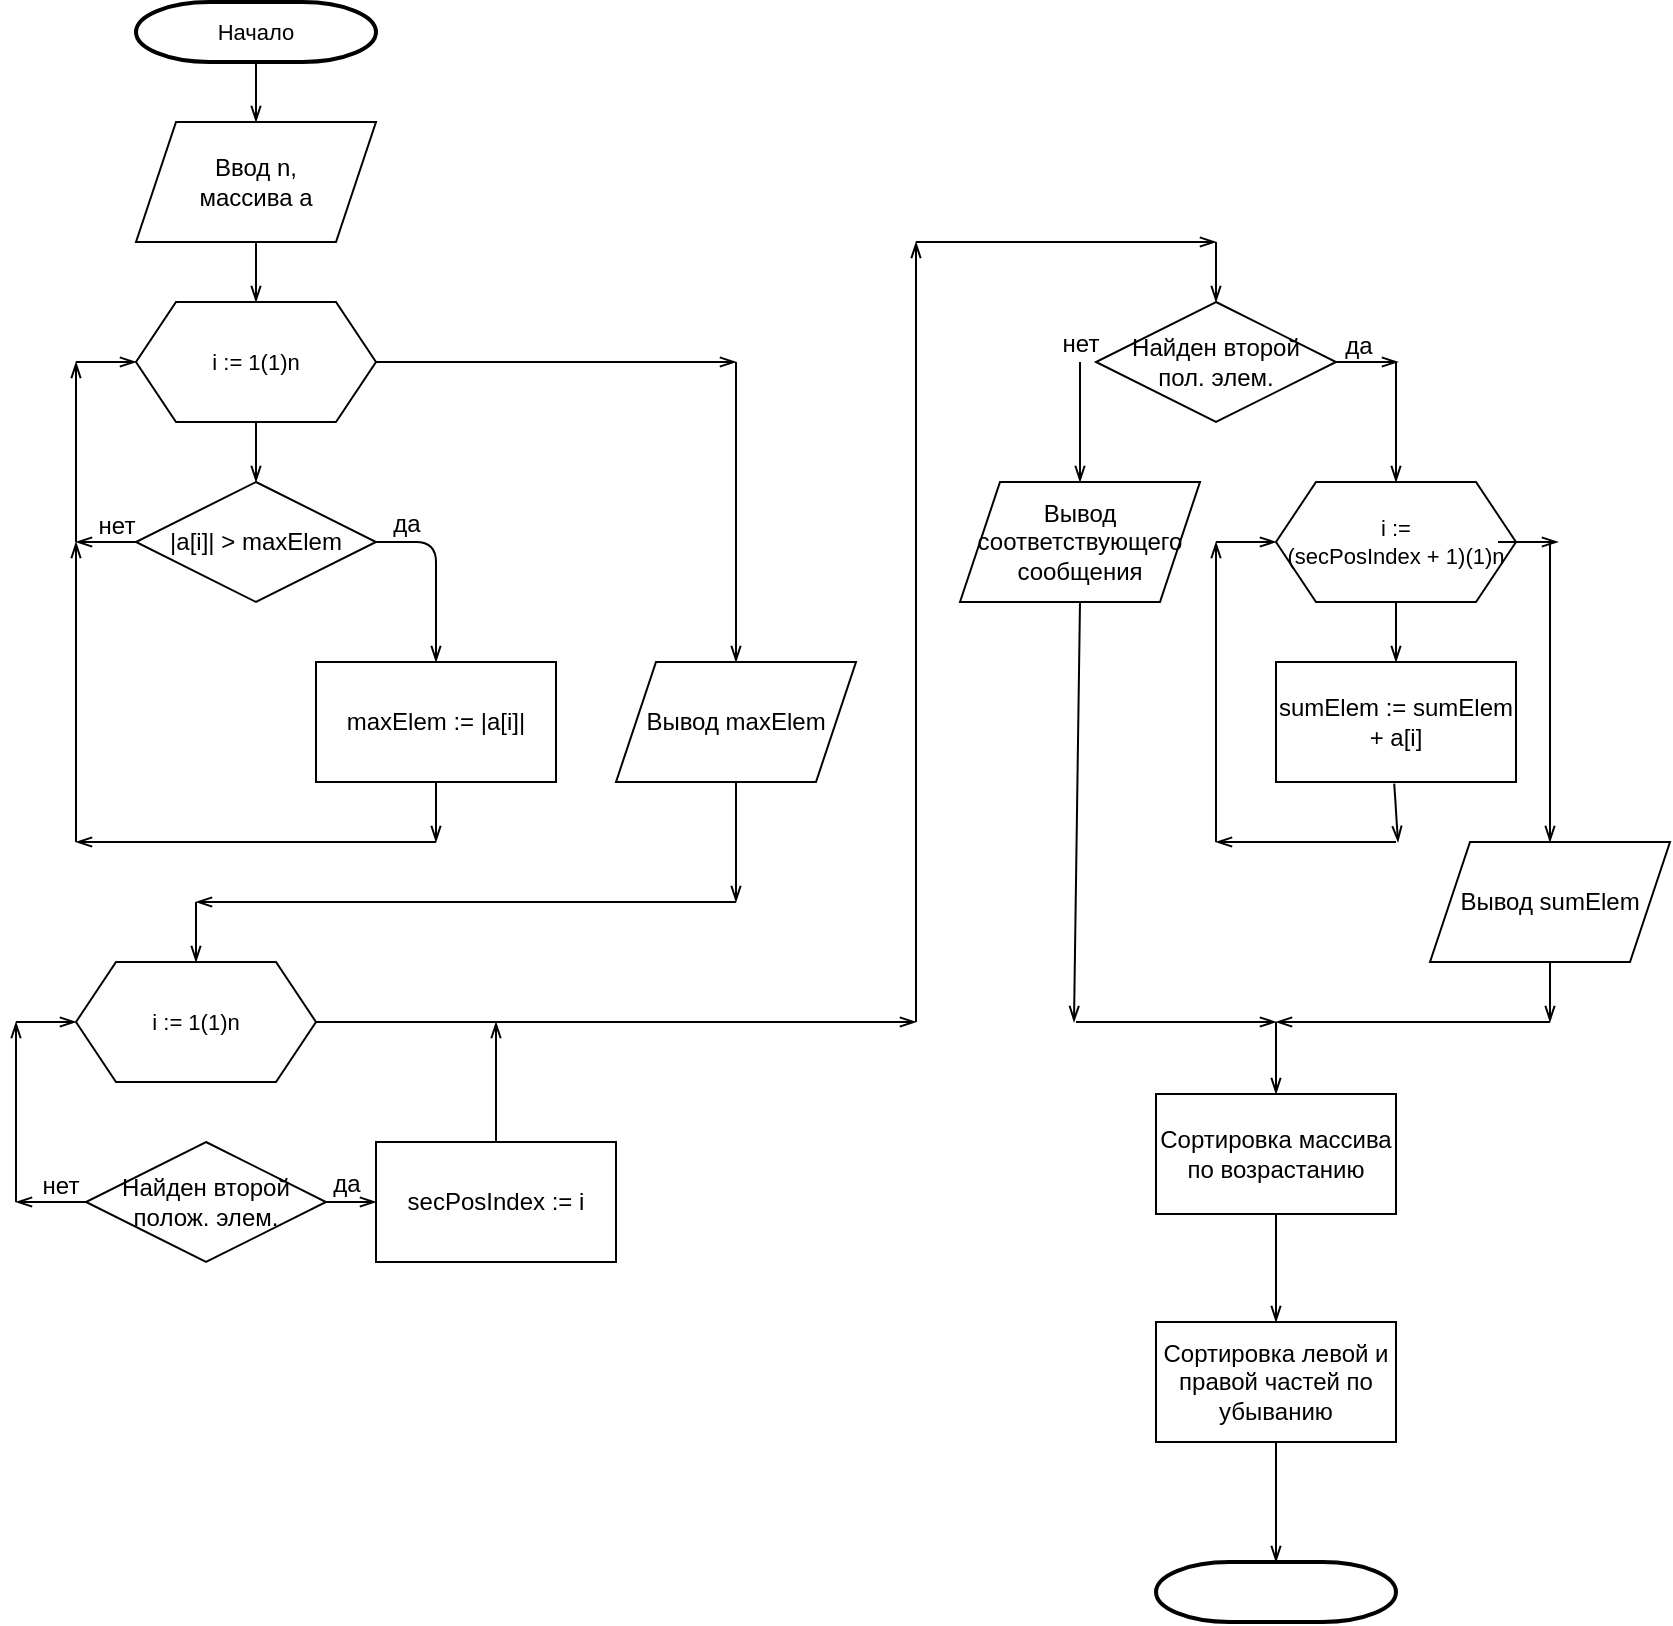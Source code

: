 <mxfile version="13.7.9" type="device"><diagram id="6onHNmdXIkqGI2BbR4fw" name="Страница 1"><mxGraphModel dx="3744" dy="1678" grid="1" gridSize="30" guides="1" tooltips="1" connect="1" arrows="1" fold="1" page="1" pageScale="1" pageWidth="827" pageHeight="1169" math="0" shadow="0"><root><mxCell id="0"/><mxCell id="1" parent="0"/><mxCell id="ZmWaKQ8keLdecmfE9wDX-3" style="edgeStyle=orthogonalEdgeStyle;rounded=0;orthogonalLoop=1;jettySize=auto;html=1;exitX=0.5;exitY=1;exitDx=0;exitDy=0;exitPerimeter=0;entryX=0.5;entryY=0;entryDx=0;entryDy=0;endArrow=openThin;endFill=0;" edge="1" parent="1" source="ZmWaKQ8keLdecmfE9wDX-1" target="ZmWaKQ8keLdecmfE9wDX-2"><mxGeometry relative="1" as="geometry"/></mxCell><mxCell id="ZmWaKQ8keLdecmfE9wDX-1" value="Начало" style="strokeWidth=2;html=1;shape=mxgraph.flowchart.terminator;whiteSpace=wrap;fontSize=11;" vertex="1" parent="1"><mxGeometry x="60" width="120" height="30" as="geometry"/></mxCell><mxCell id="ZmWaKQ8keLdecmfE9wDX-2" value="Ввод n,&lt;br&gt;массива a" style="shape=parallelogram;perimeter=parallelogramPerimeter;whiteSpace=wrap;html=1;fixedSize=1;" vertex="1" parent="1"><mxGeometry x="60.0" y="60" width="120" height="60" as="geometry"/></mxCell><mxCell id="ZmWaKQ8keLdecmfE9wDX-4" style="edgeStyle=orthogonalEdgeStyle;rounded=0;orthogonalLoop=1;jettySize=auto;html=1;exitX=0.5;exitY=1;exitDx=0;exitDy=0;endArrow=openThin;endFill=0;entryX=0.5;entryY=0;entryDx=0;entryDy=0;" edge="1" parent="1" source="ZmWaKQ8keLdecmfE9wDX-2" target="ZmWaKQ8keLdecmfE9wDX-5"><mxGeometry relative="1" as="geometry"><mxPoint x="150" y="60" as="sourcePoint"/><mxPoint x="270" y="180" as="targetPoint"/></mxGeometry></mxCell><mxCell id="ZmWaKQ8keLdecmfE9wDX-5" value="i := 1(1)n" style="shape=hexagon;perimeter=hexagonPerimeter2;whiteSpace=wrap;html=1;fixedSize=1;fontSize=11;" vertex="1" parent="1"><mxGeometry x="60" y="150" width="120" height="60" as="geometry"/></mxCell><mxCell id="ZmWaKQ8keLdecmfE9wDX-6" value="|a[i]| &amp;gt; maxElem" style="rhombus;whiteSpace=wrap;html=1;" vertex="1" parent="1"><mxGeometry x="60" y="240" width="120" height="60" as="geometry"/></mxCell><mxCell id="ZmWaKQ8keLdecmfE9wDX-7" value="maxElem := |a[i]|" style="rounded=0;whiteSpace=wrap;html=1;" vertex="1" parent="1"><mxGeometry x="150" y="330" width="120" height="60" as="geometry"/></mxCell><mxCell id="ZmWaKQ8keLdecmfE9wDX-8" value="" style="endArrow=openThin;html=1;fontFamily=Times New Roman;fontSize=14;endFill=0;entryX=0.5;entryY=0;entryDx=0;entryDy=0;exitX=0.5;exitY=1;exitDx=0;exitDy=0;" edge="1" parent="1" source="ZmWaKQ8keLdecmfE9wDX-5" target="ZmWaKQ8keLdecmfE9wDX-6"><mxGeometry width="50" height="50" relative="1" as="geometry"><mxPoint x="240" y="230" as="sourcePoint"/><mxPoint x="290" y="180" as="targetPoint"/></mxGeometry></mxCell><mxCell id="ZmWaKQ8keLdecmfE9wDX-9" value="" style="endArrow=openThin;html=1;fontFamily=Times New Roman;fontSize=14;endFill=0;exitX=1;exitY=0.5;exitDx=0;exitDy=0;entryX=0.5;entryY=0;entryDx=0;entryDy=0;" edge="1" parent="1" source="ZmWaKQ8keLdecmfE9wDX-6" target="ZmWaKQ8keLdecmfE9wDX-7"><mxGeometry width="50" height="50" relative="1" as="geometry"><mxPoint x="210" y="230" as="sourcePoint"/><mxPoint x="260" y="180" as="targetPoint"/><Array as="points"><mxPoint x="210" y="270"/></Array></mxGeometry></mxCell><mxCell id="ZmWaKQ8keLdecmfE9wDX-10" value="да" style="text;html=1;align=center;verticalAlign=middle;resizable=0;points=[];autosize=1;" vertex="1" parent="1"><mxGeometry x="180" y="246" width="30" height="30" as="geometry"/></mxCell><mxCell id="ZmWaKQ8keLdecmfE9wDX-11" value="" style="endArrow=openThin;html=1;fontFamily=Times New Roman;fontSize=14;endFill=0;exitX=0.5;exitY=1;exitDx=0;exitDy=0;" edge="1" parent="1" source="ZmWaKQ8keLdecmfE9wDX-7"><mxGeometry width="50" height="50" relative="1" as="geometry"><mxPoint x="180" y="350" as="sourcePoint"/><mxPoint x="210" y="420" as="targetPoint"/></mxGeometry></mxCell><mxCell id="ZmWaKQ8keLdecmfE9wDX-12" value="" style="endArrow=openThin;html=1;fontFamily=Times New Roman;fontSize=14;endFill=0;" edge="1" parent="1"><mxGeometry width="50" height="50" relative="1" as="geometry"><mxPoint x="210" y="420" as="sourcePoint"/><mxPoint x="30" y="420" as="targetPoint"/></mxGeometry></mxCell><mxCell id="ZmWaKQ8keLdecmfE9wDX-13" value="" style="endArrow=openThin;html=1;fontFamily=Times New Roman;fontSize=14;endFill=0;" edge="1" parent="1"><mxGeometry width="50" height="50" relative="1" as="geometry"><mxPoint x="30" y="420" as="sourcePoint"/><mxPoint x="30" y="270" as="targetPoint"/></mxGeometry></mxCell><mxCell id="ZmWaKQ8keLdecmfE9wDX-14" value="" style="endArrow=openThin;html=1;fontFamily=Times New Roman;fontSize=14;endFill=0;exitX=0;exitY=0.5;exitDx=0;exitDy=0;" edge="1" parent="1" source="ZmWaKQ8keLdecmfE9wDX-6"><mxGeometry width="50" height="50" relative="1" as="geometry"><mxPoint x="180" y="350" as="sourcePoint"/><mxPoint x="30" y="270" as="targetPoint"/></mxGeometry></mxCell><mxCell id="ZmWaKQ8keLdecmfE9wDX-15" value="" style="endArrow=openThin;html=1;fontFamily=Times New Roman;fontSize=14;endFill=0;" edge="1" parent="1"><mxGeometry width="50" height="50" relative="1" as="geometry"><mxPoint x="30" y="270" as="sourcePoint"/><mxPoint x="30" y="180" as="targetPoint"/></mxGeometry></mxCell><mxCell id="ZmWaKQ8keLdecmfE9wDX-16" value="" style="endArrow=openThin;html=1;fontFamily=Times New Roman;fontSize=14;endFill=0;entryX=0;entryY=0.5;entryDx=0;entryDy=0;" edge="1" parent="1" target="ZmWaKQ8keLdecmfE9wDX-5"><mxGeometry width="50" height="50" relative="1" as="geometry"><mxPoint x="30" y="180" as="sourcePoint"/><mxPoint x="230" y="300" as="targetPoint"/></mxGeometry></mxCell><mxCell id="ZmWaKQ8keLdecmfE9wDX-17" value="нет" style="text;html=1;align=center;verticalAlign=middle;resizable=0;points=[];autosize=1;" vertex="1" parent="1"><mxGeometry x="35" y="247" width="30" height="30" as="geometry"/></mxCell><mxCell id="ZmWaKQ8keLdecmfE9wDX-18" value="Вывод maxElem" style="shape=parallelogram;perimeter=parallelogramPerimeter;whiteSpace=wrap;html=1;fixedSize=1;" vertex="1" parent="1"><mxGeometry x="300.0" y="330" width="120" height="60" as="geometry"/></mxCell><mxCell id="ZmWaKQ8keLdecmfE9wDX-19" value="" style="endArrow=openThin;html=1;fontFamily=Times New Roman;fontSize=14;endFill=0;exitX=1;exitY=0.5;exitDx=0;exitDy=0;" edge="1" parent="1" source="ZmWaKQ8keLdecmfE9wDX-5"><mxGeometry width="50" height="50" relative="1" as="geometry"><mxPoint x="180" y="200" as="sourcePoint"/><mxPoint x="360" y="180" as="targetPoint"/></mxGeometry></mxCell><mxCell id="ZmWaKQ8keLdecmfE9wDX-20" value="" style="endArrow=openThin;html=1;fontFamily=Times New Roman;fontSize=14;endFill=0;entryX=0.5;entryY=0;entryDx=0;entryDy=0;" edge="1" parent="1" target="ZmWaKQ8keLdecmfE9wDX-18"><mxGeometry width="50" height="50" relative="1" as="geometry"><mxPoint x="360" y="180" as="sourcePoint"/><mxPoint x="230" y="210" as="targetPoint"/></mxGeometry></mxCell><mxCell id="ZmWaKQ8keLdecmfE9wDX-21" value="i := 1(1)n" style="shape=hexagon;perimeter=hexagonPerimeter2;whiteSpace=wrap;html=1;fixedSize=1;fontSize=11;" vertex="1" parent="1"><mxGeometry x="30" y="480" width="120" height="60" as="geometry"/></mxCell><mxCell id="ZmWaKQ8keLdecmfE9wDX-22" value="Найден второй полож. элем." style="rhombus;whiteSpace=wrap;html=1;" vertex="1" parent="1"><mxGeometry x="35" y="570" width="120" height="60" as="geometry"/></mxCell><mxCell id="ZmWaKQ8keLdecmfE9wDX-23" value="secPosIndex := i" style="rounded=0;whiteSpace=wrap;html=1;" vertex="1" parent="1"><mxGeometry x="180" y="570" width="120" height="60" as="geometry"/></mxCell><mxCell id="ZmWaKQ8keLdecmfE9wDX-24" value="" style="endArrow=openThin;html=1;fontFamily=Times New Roman;fontSize=14;endFill=0;entryX=0;entryY=0.5;entryDx=0;entryDy=0;" edge="1" parent="1" target="ZmWaKQ8keLdecmfE9wDX-21"><mxGeometry width="50" height="50" relative="1" as="geometry"><mxPoint y="510" as="sourcePoint"/><mxPoint x="230" y="600" as="targetPoint"/></mxGeometry></mxCell><mxCell id="ZmWaKQ8keLdecmfE9wDX-25" value="" style="endArrow=openThin;html=1;fontFamily=Times New Roman;fontSize=14;endFill=0;" edge="1" parent="1"><mxGeometry width="50" height="50" relative="1" as="geometry"><mxPoint y="600" as="sourcePoint"/><mxPoint y="510" as="targetPoint"/></mxGeometry></mxCell><mxCell id="ZmWaKQ8keLdecmfE9wDX-26" value="" style="endArrow=openThin;html=1;fontFamily=Times New Roman;fontSize=14;endFill=0;" edge="1" parent="1" source="ZmWaKQ8keLdecmfE9wDX-22"><mxGeometry width="50" height="50" relative="1" as="geometry"><mxPoint x="180" y="650" as="sourcePoint"/><mxPoint y="600" as="targetPoint"/></mxGeometry></mxCell><mxCell id="ZmWaKQ8keLdecmfE9wDX-27" value="" style="endArrow=openThin;html=1;fontFamily=Times New Roman;fontSize=14;endFill=0;exitX=1;exitY=0.5;exitDx=0;exitDy=0;entryX=0;entryY=0.5;entryDx=0;entryDy=0;" edge="1" parent="1" source="ZmWaKQ8keLdecmfE9wDX-22" target="ZmWaKQ8keLdecmfE9wDX-23"><mxGeometry width="50" height="50" relative="1" as="geometry"><mxPoint x="180" y="650" as="sourcePoint"/><mxPoint x="230" y="600" as="targetPoint"/></mxGeometry></mxCell><mxCell id="ZmWaKQ8keLdecmfE9wDX-28" value="да" style="text;html=1;align=center;verticalAlign=middle;resizable=0;points=[];autosize=1;" vertex="1" parent="1"><mxGeometry x="150" y="576" width="30" height="30" as="geometry"/></mxCell><mxCell id="ZmWaKQ8keLdecmfE9wDX-29" value="нет" style="text;html=1;align=center;verticalAlign=middle;resizable=0;points=[];autosize=1;" vertex="1" parent="1"><mxGeometry x="7" y="577" width="30" height="30" as="geometry"/></mxCell><mxCell id="ZmWaKQ8keLdecmfE9wDX-30" value="" style="endArrow=openThin;html=1;fontFamily=Times New Roman;fontSize=14;endFill=0;" edge="1" parent="1"><mxGeometry width="50" height="50" relative="1" as="geometry"><mxPoint x="360" y="450" as="sourcePoint"/><mxPoint x="90" y="450" as="targetPoint"/></mxGeometry></mxCell><mxCell id="ZmWaKQ8keLdecmfE9wDX-31" value="" style="endArrow=openThin;html=1;fontFamily=Times New Roman;fontSize=14;endFill=0;exitX=0.5;exitY=1;exitDx=0;exitDy=0;" edge="1" parent="1" source="ZmWaKQ8keLdecmfE9wDX-18"><mxGeometry width="50" height="50" relative="1" as="geometry"><mxPoint x="180" y="650" as="sourcePoint"/><mxPoint x="360" y="450" as="targetPoint"/></mxGeometry></mxCell><mxCell id="ZmWaKQ8keLdecmfE9wDX-32" value="" style="endArrow=openThin;html=1;fontFamily=Times New Roman;fontSize=14;endFill=0;entryX=0.5;entryY=0;entryDx=0;entryDy=0;" edge="1" parent="1" target="ZmWaKQ8keLdecmfE9wDX-21"><mxGeometry width="50" height="50" relative="1" as="geometry"><mxPoint x="90" y="450" as="sourcePoint"/><mxPoint x="230" y="600" as="targetPoint"/></mxGeometry></mxCell><mxCell id="ZmWaKQ8keLdecmfE9wDX-33" value="" style="endArrow=openThin;html=1;fontFamily=Times New Roman;fontSize=14;endFill=0;exitX=1;exitY=0.5;exitDx=0;exitDy=0;" edge="1" parent="1" source="ZmWaKQ8keLdecmfE9wDX-21"><mxGeometry width="50" height="50" relative="1" as="geometry"><mxPoint x="180" y="650" as="sourcePoint"/><mxPoint x="450" y="510" as="targetPoint"/></mxGeometry></mxCell><mxCell id="ZmWaKQ8keLdecmfE9wDX-35" value="" style="endArrow=openThin;html=1;fontFamily=Times New Roman;fontSize=14;endFill=0;" edge="1" parent="1"><mxGeometry width="50" height="50" relative="1" as="geometry"><mxPoint x="450" y="510" as="sourcePoint"/><mxPoint x="450" y="120" as="targetPoint"/></mxGeometry></mxCell><mxCell id="ZmWaKQ8keLdecmfE9wDX-36" value="" style="endArrow=openThin;html=1;fontFamily=Times New Roman;fontSize=14;endFill=0;exitX=0.5;exitY=0;exitDx=0;exitDy=0;" edge="1" parent="1" source="ZmWaKQ8keLdecmfE9wDX-23"><mxGeometry width="50" height="50" relative="1" as="geometry"><mxPoint x="244" y="570" as="sourcePoint"/><mxPoint x="240" y="510" as="targetPoint"/></mxGeometry></mxCell><mxCell id="ZmWaKQ8keLdecmfE9wDX-37" value="" style="endArrow=openThin;html=1;fontFamily=Times New Roman;fontSize=14;endFill=0;" edge="1" parent="1"><mxGeometry width="50" height="50" relative="1" as="geometry"><mxPoint x="450" y="120" as="sourcePoint"/><mxPoint x="600" y="120" as="targetPoint"/></mxGeometry></mxCell><mxCell id="ZmWaKQ8keLdecmfE9wDX-38" value="Найден второй&lt;br&gt;пол. элем." style="rhombus;whiteSpace=wrap;html=1;" vertex="1" parent="1"><mxGeometry x="540" y="150" width="120" height="60" as="geometry"/></mxCell><mxCell id="ZmWaKQ8keLdecmfE9wDX-39" value="" style="endArrow=openThin;html=1;fontFamily=Times New Roman;fontSize=14;endFill=0;entryX=0.5;entryY=0;entryDx=0;entryDy=0;" edge="1" parent="1" target="ZmWaKQ8keLdecmfE9wDX-38"><mxGeometry width="50" height="50" relative="1" as="geometry"><mxPoint x="600" y="120" as="sourcePoint"/><mxPoint x="230" y="270" as="targetPoint"/></mxGeometry></mxCell><mxCell id="ZmWaKQ8keLdecmfE9wDX-41" value="Вывод соответствующего сообщения" style="shape=parallelogram;perimeter=parallelogramPerimeter;whiteSpace=wrap;html=1;fixedSize=1;" vertex="1" parent="1"><mxGeometry x="472.0" y="240" width="120" height="60" as="geometry"/></mxCell><mxCell id="ZmWaKQ8keLdecmfE9wDX-42" value="i :=&lt;br&gt;(secPosIndex + 1)(1)n" style="shape=hexagon;perimeter=hexagonPerimeter2;whiteSpace=wrap;html=1;fixedSize=1;fontSize=11;" vertex="1" parent="1"><mxGeometry x="630" y="240" width="120" height="60" as="geometry"/></mxCell><mxCell id="ZmWaKQ8keLdecmfE9wDX-43" value="" style="endArrow=openThin;html=1;fontFamily=Times New Roman;fontSize=14;endFill=0;entryX=0.5;entryY=0;entryDx=0;entryDy=0;" edge="1" parent="1" target="ZmWaKQ8keLdecmfE9wDX-41"><mxGeometry width="50" height="50" relative="1" as="geometry"><mxPoint x="532" y="180" as="sourcePoint"/><mxPoint x="650" y="330" as="targetPoint"/></mxGeometry></mxCell><mxCell id="ZmWaKQ8keLdecmfE9wDX-44" value="" style="endArrow=openThin;html=1;fontFamily=Times New Roman;fontSize=14;endFill=0;" edge="1" parent="1"><mxGeometry width="50" height="50" relative="1" as="geometry"><mxPoint x="532" y="180" as="sourcePoint"/><mxPoint x="532" y="180" as="targetPoint"/></mxGeometry></mxCell><mxCell id="ZmWaKQ8keLdecmfE9wDX-46" value="нет" style="text;html=1;align=center;verticalAlign=middle;resizable=0;points=[];autosize=1;" vertex="1" parent="1"><mxGeometry x="517" y="156" width="30" height="30" as="geometry"/></mxCell><mxCell id="ZmWaKQ8keLdecmfE9wDX-47" value="" style="endArrow=openThin;html=1;fontFamily=Times New Roman;fontSize=14;endFill=0;entryX=0.5;entryY=0;entryDx=0;entryDy=0;" edge="1" parent="1" target="ZmWaKQ8keLdecmfE9wDX-42"><mxGeometry width="50" height="50" relative="1" as="geometry"><mxPoint x="690" y="180" as="sourcePoint"/><mxPoint x="680" y="240" as="targetPoint"/></mxGeometry></mxCell><mxCell id="ZmWaKQ8keLdecmfE9wDX-48" value="" style="endArrow=openThin;html=1;fontFamily=Times New Roman;fontSize=14;endFill=0;exitX=1;exitY=0.5;exitDx=0;exitDy=0;" edge="1" parent="1" source="ZmWaKQ8keLdecmfE9wDX-38"><mxGeometry width="50" height="50" relative="1" as="geometry"><mxPoint x="671" y="180" as="sourcePoint"/><mxPoint x="691" y="180" as="targetPoint"/></mxGeometry></mxCell><mxCell id="ZmWaKQ8keLdecmfE9wDX-49" value="да" style="text;html=1;align=center;verticalAlign=middle;resizable=0;points=[];autosize=1;" vertex="1" parent="1"><mxGeometry x="656" y="157" width="30" height="30" as="geometry"/></mxCell><mxCell id="ZmWaKQ8keLdecmfE9wDX-50" value="sumElem := sumElem + a[i]" style="rounded=0;whiteSpace=wrap;html=1;" vertex="1" parent="1"><mxGeometry x="630" y="330" width="120" height="60" as="geometry"/></mxCell><mxCell id="ZmWaKQ8keLdecmfE9wDX-51" value="" style="endArrow=openThin;html=1;fontFamily=Times New Roman;fontSize=14;endFill=0;entryX=0.5;entryY=0;entryDx=0;entryDy=0;exitX=0.5;exitY=1;exitDx=0;exitDy=0;" edge="1" parent="1" source="ZmWaKQ8keLdecmfE9wDX-42" target="ZmWaKQ8keLdecmfE9wDX-50"><mxGeometry width="50" height="50" relative="1" as="geometry"><mxPoint x="630" y="380" as="sourcePoint"/><mxPoint x="680" y="330" as="targetPoint"/></mxGeometry></mxCell><mxCell id="ZmWaKQ8keLdecmfE9wDX-52" value="" style="endArrow=openThin;html=1;fontFamily=Times New Roman;fontSize=14;endFill=0;exitX=0.401;exitY=1.014;exitDx=0;exitDy=0;exitPerimeter=0;" edge="1" parent="1"><mxGeometry width="50" height="50" relative="1" as="geometry"><mxPoint x="689.12" y="390.84" as="sourcePoint"/><mxPoint x="691" y="420" as="targetPoint"/></mxGeometry></mxCell><mxCell id="ZmWaKQ8keLdecmfE9wDX-54" value="" style="endArrow=openThin;html=1;fontFamily=Times New Roman;fontSize=14;endFill=0;" edge="1" parent="1"><mxGeometry width="50" height="50" relative="1" as="geometry"><mxPoint x="690" y="420" as="sourcePoint"/><mxPoint x="600" y="420" as="targetPoint"/></mxGeometry></mxCell><mxCell id="ZmWaKQ8keLdecmfE9wDX-55" value="" style="endArrow=openThin;html=1;fontFamily=Times New Roman;fontSize=14;endFill=0;" edge="1" parent="1"><mxGeometry width="50" height="50" relative="1" as="geometry"><mxPoint x="600" y="420" as="sourcePoint"/><mxPoint x="600" y="270" as="targetPoint"/></mxGeometry></mxCell><mxCell id="ZmWaKQ8keLdecmfE9wDX-56" value="" style="endArrow=openThin;html=1;fontFamily=Times New Roman;fontSize=14;endFill=0;entryX=0;entryY=0.5;entryDx=0;entryDy=0;" edge="1" parent="1" target="ZmWaKQ8keLdecmfE9wDX-42"><mxGeometry width="50" height="50" relative="1" as="geometry"><mxPoint x="600" y="270" as="sourcePoint"/><mxPoint x="680" y="330" as="targetPoint"/></mxGeometry></mxCell><mxCell id="ZmWaKQ8keLdecmfE9wDX-57" value="" style="endArrow=openThin;html=1;fontFamily=Times New Roman;fontSize=14;endFill=0;" edge="1" parent="1"><mxGeometry width="50" height="50" relative="1" as="geometry"><mxPoint x="741" y="270" as="sourcePoint"/><mxPoint x="771" y="270" as="targetPoint"/></mxGeometry></mxCell><mxCell id="ZmWaKQ8keLdecmfE9wDX-58" value="" style="endArrow=openThin;html=1;fontFamily=Times New Roman;fontSize=14;endFill=0;entryX=0.5;entryY=0;entryDx=0;entryDy=0;" edge="1" parent="1" target="ZmWaKQ8keLdecmfE9wDX-61"><mxGeometry width="50" height="50" relative="1" as="geometry"><mxPoint x="767" y="270" as="sourcePoint"/><mxPoint x="780" y="420" as="targetPoint"/></mxGeometry></mxCell><mxCell id="ZmWaKQ8keLdecmfE9wDX-59" value="" style="endArrow=openThin;html=1;fontFamily=Times New Roman;fontSize=14;endFill=0;exitX=0.5;exitY=1;exitDx=0;exitDy=0;" edge="1" parent="1" source="ZmWaKQ8keLdecmfE9wDX-41"><mxGeometry width="50" height="50" relative="1" as="geometry"><mxPoint x="529" y="300" as="sourcePoint"/><mxPoint x="529" y="510" as="targetPoint"/></mxGeometry></mxCell><mxCell id="ZmWaKQ8keLdecmfE9wDX-60" value="" style="endArrow=openThin;html=1;fontFamily=Times New Roman;fontSize=14;endFill=0;exitX=0.5;exitY=1;exitDx=0;exitDy=0;" edge="1" parent="1" source="ZmWaKQ8keLdecmfE9wDX-61"><mxGeometry width="50" height="50" relative="1" as="geometry"><mxPoint x="766.71" y="500" as="sourcePoint"/><mxPoint x="767" y="510" as="targetPoint"/></mxGeometry></mxCell><mxCell id="ZmWaKQ8keLdecmfE9wDX-61" value="Вывод sumElem" style="shape=parallelogram;perimeter=parallelogramPerimeter;whiteSpace=wrap;html=1;fixedSize=1;" vertex="1" parent="1"><mxGeometry x="707" y="420" width="120" height="60" as="geometry"/></mxCell><mxCell id="ZmWaKQ8keLdecmfE9wDX-62" value="" style="endArrow=openThin;html=1;fontFamily=Times New Roman;fontSize=14;endFill=0;" edge="1" parent="1"><mxGeometry width="50" height="50" relative="1" as="geometry"><mxPoint x="530" y="510" as="sourcePoint"/><mxPoint x="630" y="510" as="targetPoint"/></mxGeometry></mxCell><mxCell id="ZmWaKQ8keLdecmfE9wDX-63" value="" style="endArrow=openThin;html=1;fontFamily=Times New Roman;fontSize=14;endFill=0;" edge="1" parent="1"><mxGeometry width="50" height="50" relative="1" as="geometry"><mxPoint x="767" y="510" as="sourcePoint"/><mxPoint x="630" y="510" as="targetPoint"/></mxGeometry></mxCell><mxCell id="ZmWaKQ8keLdecmfE9wDX-64" value="" style="endArrow=openThin;html=1;fontFamily=Times New Roman;fontSize=14;endFill=0;" edge="1" parent="1" target="ZmWaKQ8keLdecmfE9wDX-65"><mxGeometry width="50" height="50" relative="1" as="geometry"><mxPoint x="630" y="510" as="sourcePoint"/><mxPoint x="630" y="600" as="targetPoint"/></mxGeometry></mxCell><mxCell id="ZmWaKQ8keLdecmfE9wDX-65" value="Сортировка массива по возрастанию" style="rounded=0;whiteSpace=wrap;html=1;" vertex="1" parent="1"><mxGeometry x="570" y="546" width="120" height="60" as="geometry"/></mxCell><mxCell id="ZmWaKQ8keLdecmfE9wDX-66" value="Сортировка левой и правой частей по убыванию" style="rounded=0;whiteSpace=wrap;html=1;" vertex="1" parent="1"><mxGeometry x="570" y="660" width="120" height="60" as="geometry"/></mxCell><mxCell id="ZmWaKQ8keLdecmfE9wDX-67" value="" style="endArrow=openThin;html=1;fontFamily=Times New Roman;fontSize=14;endFill=0;entryX=0.5;entryY=0;entryDx=0;entryDy=0;exitX=0.5;exitY=1;exitDx=0;exitDy=0;" edge="1" parent="1" source="ZmWaKQ8keLdecmfE9wDX-65" target="ZmWaKQ8keLdecmfE9wDX-66"><mxGeometry width="50" height="50" relative="1" as="geometry"><mxPoint x="540" y="620" as="sourcePoint"/><mxPoint x="590" y="570" as="targetPoint"/></mxGeometry></mxCell><mxCell id="ZmWaKQ8keLdecmfE9wDX-68" value="" style="strokeWidth=2;html=1;shape=mxgraph.flowchart.terminator;whiteSpace=wrap;fontSize=11;" vertex="1" parent="1"><mxGeometry x="570" y="780" width="120" height="30" as="geometry"/></mxCell><mxCell id="ZmWaKQ8keLdecmfE9wDX-69" value="" style="endArrow=openThin;html=1;fontFamily=Times New Roman;fontSize=14;endFill=0;entryX=0.5;entryY=0;entryDx=0;entryDy=0;entryPerimeter=0;exitX=0.5;exitY=1;exitDx=0;exitDy=0;" edge="1" parent="1" source="ZmWaKQ8keLdecmfE9wDX-66" target="ZmWaKQ8keLdecmfE9wDX-68"><mxGeometry width="50" height="50" relative="1" as="geometry"><mxPoint x="720" y="740" as="sourcePoint"/><mxPoint x="770" y="690" as="targetPoint"/></mxGeometry></mxCell></root></mxGraphModel></diagram></mxfile>